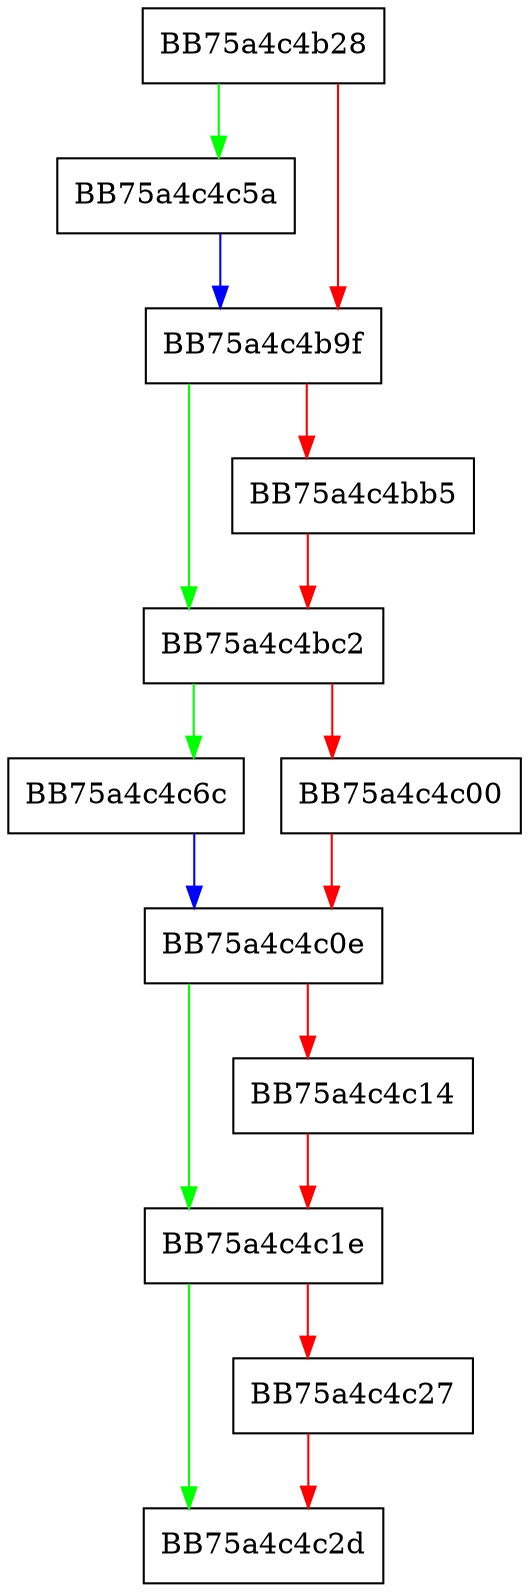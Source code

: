 digraph AddProcessInfo {
  node [shape="box"];
  graph [splines=ortho];
  BB75a4c4b28 -> BB75a4c4c5a [color="green"];
  BB75a4c4b28 -> BB75a4c4b9f [color="red"];
  BB75a4c4b9f -> BB75a4c4bc2 [color="green"];
  BB75a4c4b9f -> BB75a4c4bb5 [color="red"];
  BB75a4c4bb5 -> BB75a4c4bc2 [color="red"];
  BB75a4c4bc2 -> BB75a4c4c6c [color="green"];
  BB75a4c4bc2 -> BB75a4c4c00 [color="red"];
  BB75a4c4c00 -> BB75a4c4c0e [color="red"];
  BB75a4c4c0e -> BB75a4c4c1e [color="green"];
  BB75a4c4c0e -> BB75a4c4c14 [color="red"];
  BB75a4c4c14 -> BB75a4c4c1e [color="red"];
  BB75a4c4c1e -> BB75a4c4c2d [color="green"];
  BB75a4c4c1e -> BB75a4c4c27 [color="red"];
  BB75a4c4c27 -> BB75a4c4c2d [color="red"];
  BB75a4c4c5a -> BB75a4c4b9f [color="blue"];
  BB75a4c4c6c -> BB75a4c4c0e [color="blue"];
}